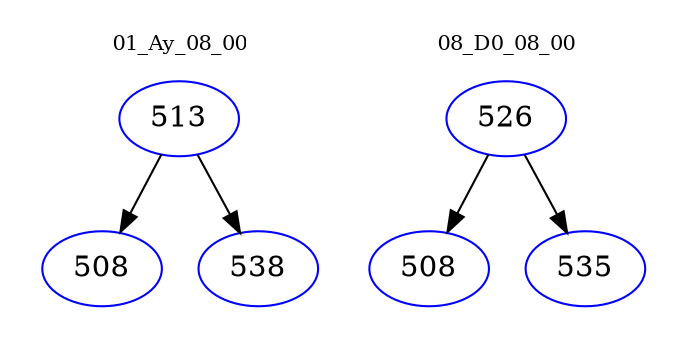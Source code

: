 digraph{
subgraph cluster_0 {
color = white
label = "01_Ay_08_00";
fontsize=10;
T0_513 [label="513", color="blue"]
T0_513 -> T0_508 [color="black"]
T0_508 [label="508", color="blue"]
T0_513 -> T0_538 [color="black"]
T0_538 [label="538", color="blue"]
}
subgraph cluster_1 {
color = white
label = "08_D0_08_00";
fontsize=10;
T1_526 [label="526", color="blue"]
T1_526 -> T1_508 [color="black"]
T1_508 [label="508", color="blue"]
T1_526 -> T1_535 [color="black"]
T1_535 [label="535", color="blue"]
}
}
